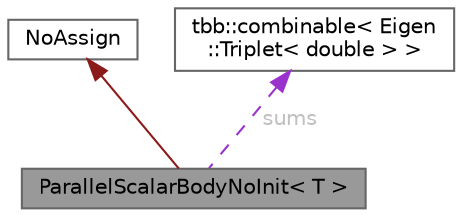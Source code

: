 digraph "ParallelScalarBodyNoInit&lt; T &gt;"
{
 // LATEX_PDF_SIZE
  bgcolor="transparent";
  edge [fontname=Helvetica,fontsize=10,labelfontname=Helvetica,labelfontsize=10];
  node [fontname=Helvetica,fontsize=10,shape=box,height=0.2,width=0.4];
  Node1 [id="Node000001",label="ParallelScalarBodyNoInit\< T \>",height=0.2,width=0.4,color="gray40", fillcolor="grey60", style="filled", fontcolor="black",tooltip=" "];
  Node2 -> Node1 [id="edge3_Node000001_Node000002",dir="back",color="firebrick4",style="solid",tooltip=" "];
  Node2 [id="Node000002",label="NoAssign",height=0.2,width=0.4,color="gray40", fillcolor="white", style="filled",URL="$class_no_assign.html",tooltip="Base class for prohibiting compiler-generated operator="];
  Node3 -> Node1 [id="edge4_Node000001_Node000003",dir="back",color="darkorchid3",style="dashed",tooltip=" ",label=" sums",fontcolor="grey" ];
  Node3 [id="Node000003",label="tbb::combinable\< Eigen\l::Triplet\< double \> \>",height=0.2,width=0.4,color="gray40", fillcolor="white", style="filled",URL="$classtbb_1_1combinable.html",tooltip=" "];
}
